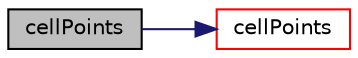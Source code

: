 digraph "cellPoints"
{
  bgcolor="transparent";
  edge [fontname="Helvetica",fontsize="10",labelfontname="Helvetica",labelfontsize="10"];
  node [fontname="Helvetica",fontsize="10",shape=record];
  rankdir="LR";
  Node46406 [label="cellPoints",height=0.2,width=0.4,color="black", fillcolor="grey75", style="filled", fontcolor="black"];
  Node46406 -> Node46407 [color="midnightblue",fontsize="10",style="solid",fontname="Helvetica"];
  Node46407 [label="cellPoints",height=0.2,width=0.4,color="red",URL="$a28685.html#aa5b91fb2565748db19aecddd8e7d8dcd"];
}
